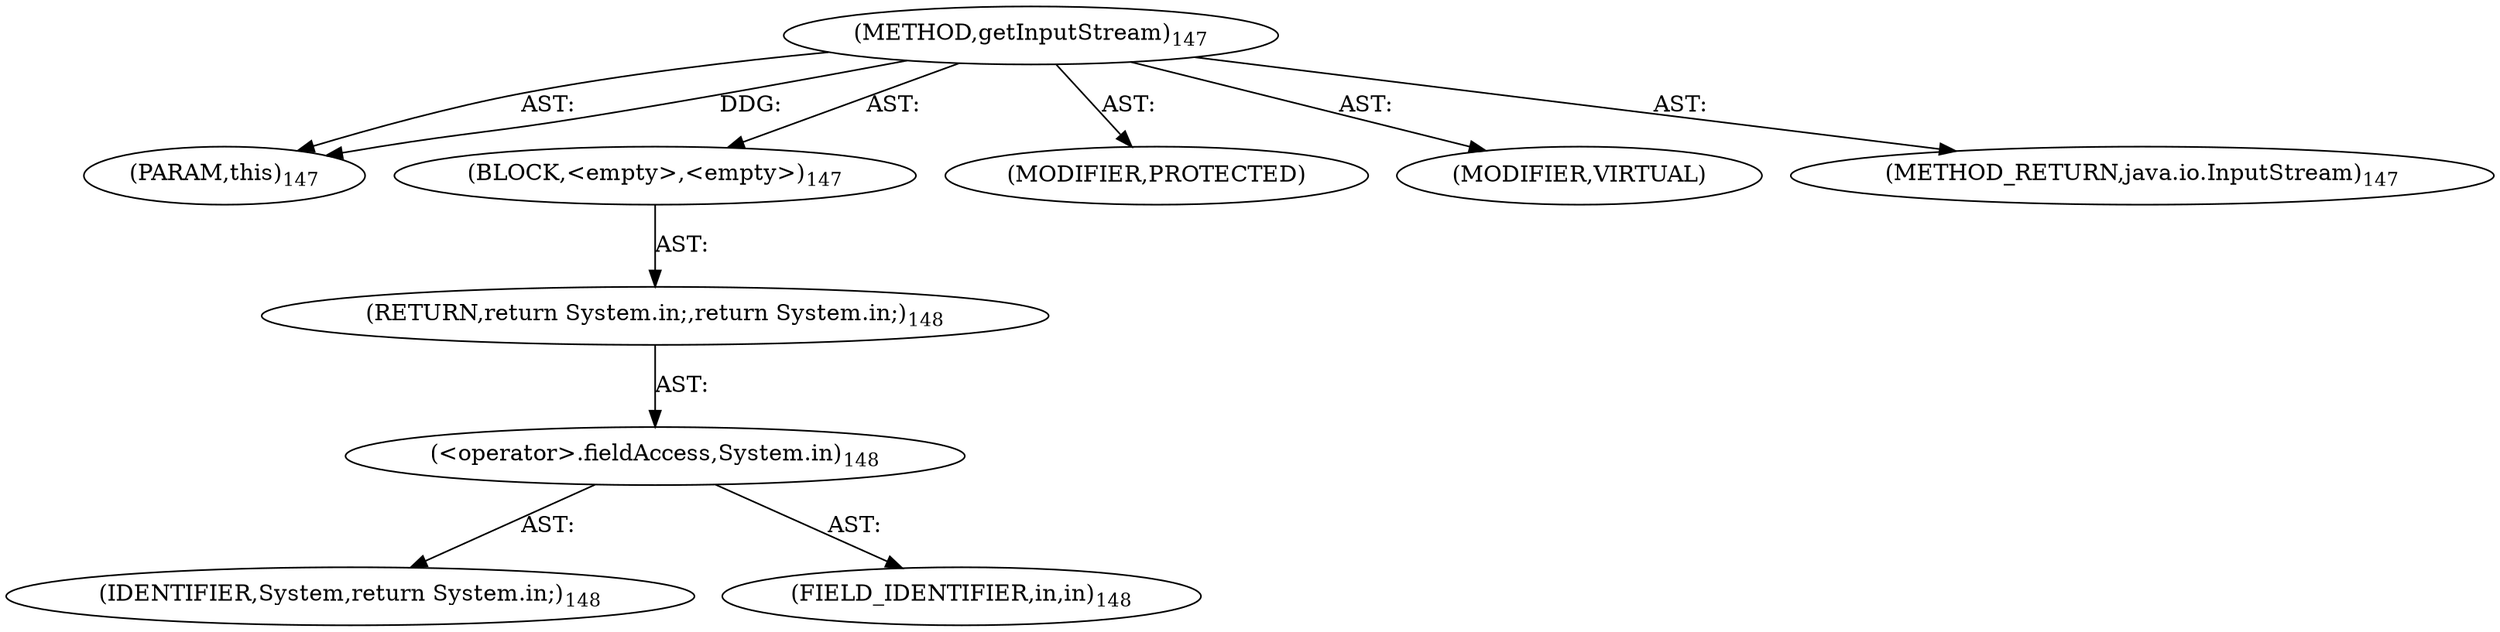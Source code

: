 digraph "getInputStream" {  
"111669149699" [label = <(METHOD,getInputStream)<SUB>147</SUB>> ]
"115964116997" [label = <(PARAM,this)<SUB>147</SUB>> ]
"25769803793" [label = <(BLOCK,&lt;empty&gt;,&lt;empty&gt;)<SUB>147</SUB>> ]
"146028888065" [label = <(RETURN,return System.in;,return System.in;)<SUB>148</SUB>> ]
"30064771121" [label = <(&lt;operator&gt;.fieldAccess,System.in)<SUB>148</SUB>> ]
"68719476783" [label = <(IDENTIFIER,System,return System.in;)<SUB>148</SUB>> ]
"55834574849" [label = <(FIELD_IDENTIFIER,in,in)<SUB>148</SUB>> ]
"133143986182" [label = <(MODIFIER,PROTECTED)> ]
"133143986183" [label = <(MODIFIER,VIRTUAL)> ]
"128849018883" [label = <(METHOD_RETURN,java.io.InputStream)<SUB>147</SUB>> ]
  "111669149699" -> "115964116997"  [ label = "AST: "] 
  "111669149699" -> "25769803793"  [ label = "AST: "] 
  "111669149699" -> "133143986182"  [ label = "AST: "] 
  "111669149699" -> "133143986183"  [ label = "AST: "] 
  "111669149699" -> "128849018883"  [ label = "AST: "] 
  "25769803793" -> "146028888065"  [ label = "AST: "] 
  "146028888065" -> "30064771121"  [ label = "AST: "] 
  "30064771121" -> "68719476783"  [ label = "AST: "] 
  "30064771121" -> "55834574849"  [ label = "AST: "] 
  "111669149699" -> "115964116997"  [ label = "DDG: "] 
}

